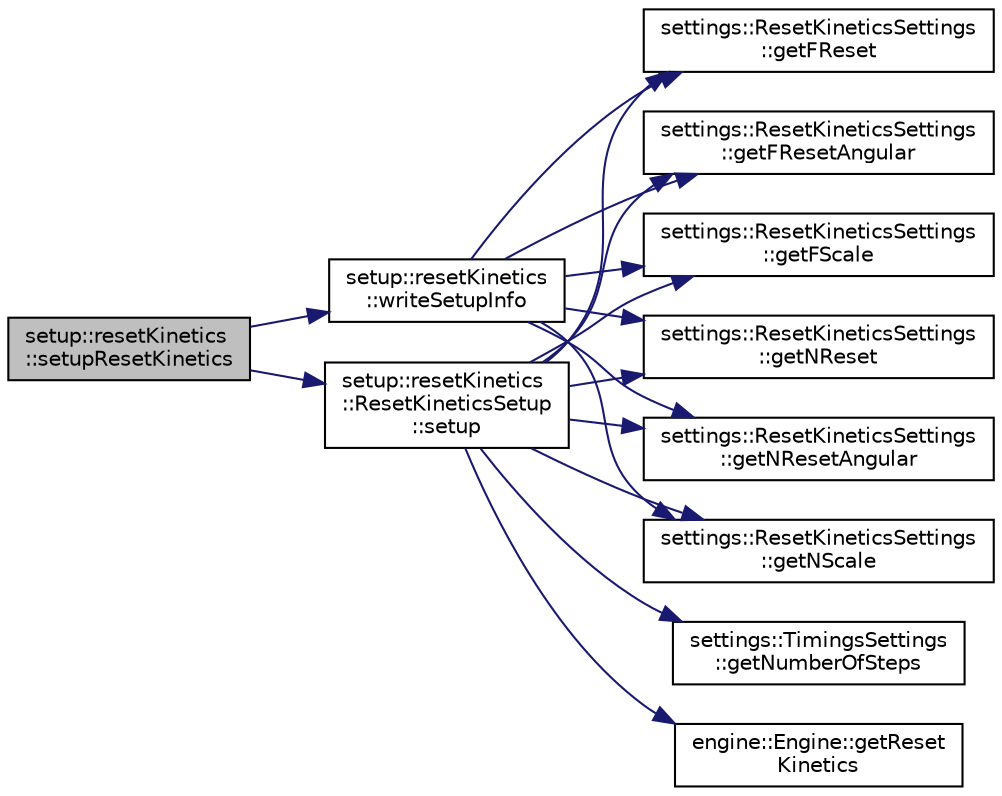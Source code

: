 digraph "setup::resetKinetics::setupResetKinetics"
{
 // LATEX_PDF_SIZE
  edge [fontname="Helvetica",fontsize="10",labelfontname="Helvetica",labelfontsize="10"];
  node [fontname="Helvetica",fontsize="10",shape=record];
  rankdir="LR";
  Node1 [label="setup::resetKinetics\l::setupResetKinetics",height=0.2,width=0.4,color="black", fillcolor="grey75", style="filled", fontcolor="black",tooltip="constructs a new Reset Kinetics Setup:: Reset Kinetics Setup object and calls setup"];
  Node1 -> Node2 [color="midnightblue",fontsize="10",style="solid",fontname="Helvetica"];
  Node2 [label="setup::resetKinetics\l::ResetKineticsSetup\l::setup",height=0.2,width=0.4,color="black", fillcolor="white", style="filled",URL="$classsetup_1_1resetKinetics_1_1ResetKineticsSetup.html#a3bb562a70f4fef68374a6c51a79f74fc",tooltip="setup nscale, fscale, nreset, freset"];
  Node2 -> Node3 [color="midnightblue",fontsize="10",style="solid",fontname="Helvetica"];
  Node3 [label="settings::ResetKineticsSettings\l::getFReset",height=0.2,width=0.4,color="black", fillcolor="white", style="filled",URL="$classsettings_1_1ResetKineticsSettings.html#a1ce084bf2ae6ee7119a14af040a18b00",tooltip=" "];
  Node2 -> Node4 [color="midnightblue",fontsize="10",style="solid",fontname="Helvetica"];
  Node4 [label="settings::ResetKineticsSettings\l::getFResetAngular",height=0.2,width=0.4,color="black", fillcolor="white", style="filled",URL="$classsettings_1_1ResetKineticsSettings.html#a70899ccc4e00030fc26d237f0b3edea3",tooltip=" "];
  Node2 -> Node5 [color="midnightblue",fontsize="10",style="solid",fontname="Helvetica"];
  Node5 [label="settings::ResetKineticsSettings\l::getFScale",height=0.2,width=0.4,color="black", fillcolor="white", style="filled",URL="$classsettings_1_1ResetKineticsSettings.html#a6ccbb3731e976a7ef2d97c56139ce3e8",tooltip=" "];
  Node2 -> Node6 [color="midnightblue",fontsize="10",style="solid",fontname="Helvetica"];
  Node6 [label="settings::ResetKineticsSettings\l::getNReset",height=0.2,width=0.4,color="black", fillcolor="white", style="filled",URL="$classsettings_1_1ResetKineticsSettings.html#a57fd9f39997731781c4cbd7ef82ab21b",tooltip=" "];
  Node2 -> Node7 [color="midnightblue",fontsize="10",style="solid",fontname="Helvetica"];
  Node7 [label="settings::ResetKineticsSettings\l::getNResetAngular",height=0.2,width=0.4,color="black", fillcolor="white", style="filled",URL="$classsettings_1_1ResetKineticsSettings.html#a8735fbb782356f97bcb572e65ab92983",tooltip=" "];
  Node2 -> Node8 [color="midnightblue",fontsize="10",style="solid",fontname="Helvetica"];
  Node8 [label="settings::ResetKineticsSettings\l::getNScale",height=0.2,width=0.4,color="black", fillcolor="white", style="filled",URL="$classsettings_1_1ResetKineticsSettings.html#a5d992b418a518dd30f00b169a8a90f26",tooltip=" "];
  Node2 -> Node9 [color="midnightblue",fontsize="10",style="solid",fontname="Helvetica"];
  Node9 [label="settings::TimingsSettings\l::getNumberOfSteps",height=0.2,width=0.4,color="black", fillcolor="white", style="filled",URL="$classsettings_1_1TimingsSettings.html#ad553939603a025212b9570cdef608513",tooltip=" "];
  Node2 -> Node10 [color="midnightblue",fontsize="10",style="solid",fontname="Helvetica"];
  Node10 [label="engine::Engine::getReset\lKinetics",height=0.2,width=0.4,color="black", fillcolor="white", style="filled",URL="$classengine_1_1Engine.html#ad459e1b5fea6260ba993a3fc370acdc4",tooltip=" "];
  Node1 -> Node11 [color="midnightblue",fontsize="10",style="solid",fontname="Helvetica"];
  Node11 [label="setup::resetKinetics\l::writeSetupInfo",height=0.2,width=0.4,color="black", fillcolor="white", style="filled",URL="$namespacesetup_1_1resetKinetics.html#ad817bb5569a72b211644ccd7ec391131",tooltip="writes setup info to log file"];
  Node11 -> Node3 [color="midnightblue",fontsize="10",style="solid",fontname="Helvetica"];
  Node11 -> Node4 [color="midnightblue",fontsize="10",style="solid",fontname="Helvetica"];
  Node11 -> Node5 [color="midnightblue",fontsize="10",style="solid",fontname="Helvetica"];
  Node11 -> Node6 [color="midnightblue",fontsize="10",style="solid",fontname="Helvetica"];
  Node11 -> Node7 [color="midnightblue",fontsize="10",style="solid",fontname="Helvetica"];
  Node11 -> Node8 [color="midnightblue",fontsize="10",style="solid",fontname="Helvetica"];
}
